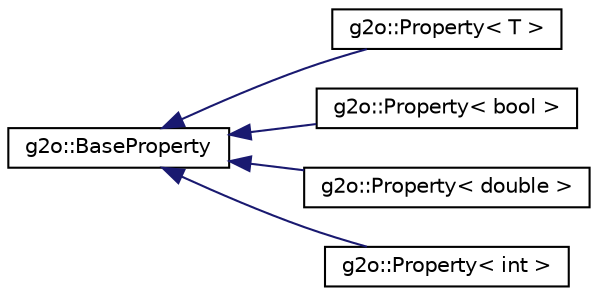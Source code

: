 digraph "Graphical Class Hierarchy"
{
  edge [fontname="Helvetica",fontsize="10",labelfontname="Helvetica",labelfontsize="10"];
  node [fontname="Helvetica",fontsize="10",shape=record];
  rankdir="LR";
  Node1 [label="g2o::BaseProperty",height=0.2,width=0.4,color="black", fillcolor="white", style="filled",URL="$classg2o_1_1BaseProperty.html"];
  Node1 -> Node2 [dir="back",color="midnightblue",fontsize="10",style="solid",fontname="Helvetica"];
  Node2 [label="g2o::Property\< T \>",height=0.2,width=0.4,color="black", fillcolor="white", style="filled",URL="$classg2o_1_1Property.html"];
  Node1 -> Node3 [dir="back",color="midnightblue",fontsize="10",style="solid",fontname="Helvetica"];
  Node3 [label="g2o::Property\< bool \>",height=0.2,width=0.4,color="black", fillcolor="white", style="filled",URL="$classg2o_1_1Property.html"];
  Node1 -> Node4 [dir="back",color="midnightblue",fontsize="10",style="solid",fontname="Helvetica"];
  Node4 [label="g2o::Property\< double \>",height=0.2,width=0.4,color="black", fillcolor="white", style="filled",URL="$classg2o_1_1Property.html"];
  Node1 -> Node5 [dir="back",color="midnightblue",fontsize="10",style="solid",fontname="Helvetica"];
  Node5 [label="g2o::Property\< int \>",height=0.2,width=0.4,color="black", fillcolor="white", style="filled",URL="$classg2o_1_1Property.html"];
}
